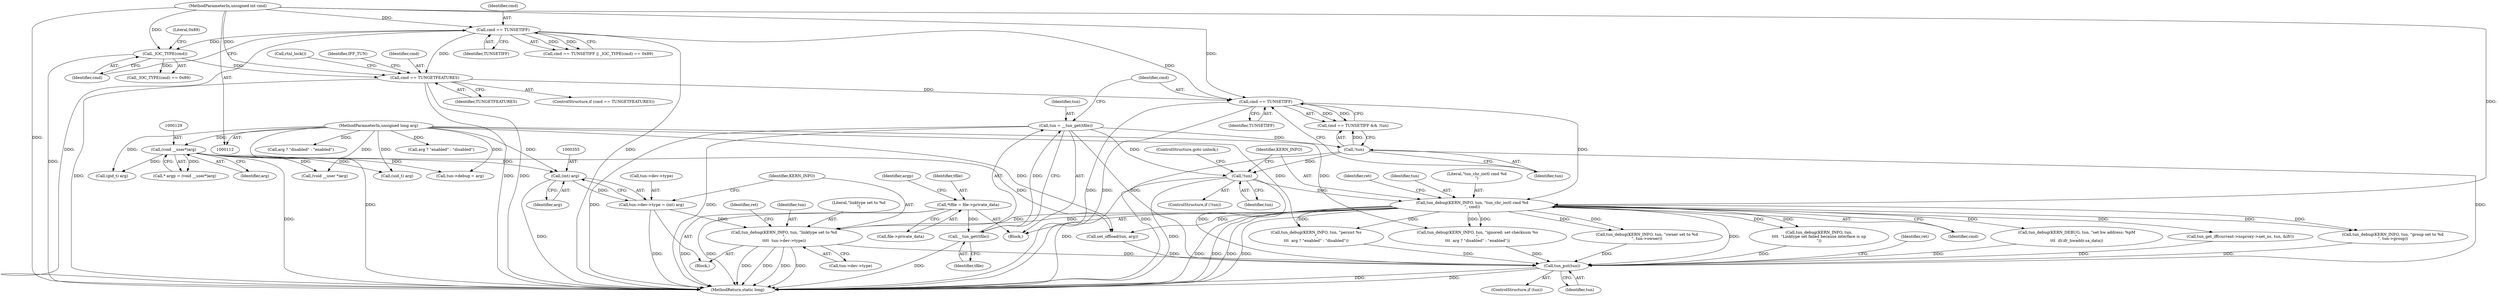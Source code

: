 digraph "0_linux_a117dacde0288f3ec60b6e5bcedae8fa37ee0dfc@pointer" {
"1000357" [label="(Call,tun_debug(KERN_INFO, tun, \"linktype set to %d\n\",\n\t\t\t\t  tun->dev->type))"];
"1000226" [label="(Call,tun_debug(KERN_INFO, tun, \"tun_chr_ioctl cmd %d\n\", cmd))"];
"1000223" [label="(Call,!tun)"];
"1000183" [label="(Call,!tun)"];
"1000174" [label="(Call,tun = __tun_get(tfile))"];
"1000176" [label="(Call,__tun_get(tfile))"];
"1000119" [label="(Call,*tfile = file->private_data)"];
"1000180" [label="(Call,cmd == TUNSETIFF)"];
"1000155" [label="(Call,cmd == TUNGETFEATURES)"];
"1000138" [label="(Call,cmd == TUNSETIFF)"];
"1000114" [label="(MethodParameterIn,unsigned int cmd)"];
"1000142" [label="(Call,_IOC_TYPE(cmd))"];
"1000348" [label="(Call,tun->dev->type = (int) arg)"];
"1000354" [label="(Call,(int) arg)"];
"1000128" [label="(Call,(void __user*)arg)"];
"1000115" [label="(MethodParameterIn,unsigned long arg)"];
"1000632" [label="(Call,tun_put(tun))"];
"1000128" [label="(Call,(void __user*)arg)"];
"1000630" [label="(ControlStructure,if (tun))"];
"1000232" [label="(Identifier,ret)"];
"1000175" [label="(Identifier,tun)"];
"1000230" [label="(Identifier,cmd)"];
"1000338" [label="(Call,tun_debug(KERN_INFO, tun,\n\t\t\t\t  \"Linktype set failed because interface is up\n\"))"];
"1000226" [label="(Call,tun_debug(KERN_INFO, tun, \"tun_chr_ioctl cmd %d\n\", cmd))"];
"1000287" [label="(Call,tun_debug(KERN_INFO, tun, \"persist %s\n\",\n\t\t\t  arg ? \"enabled\" : \"disabled\"))"];
"1000632" [label="(Call,tun_put(tun))"];
"1000349" [label="(Call,tun->dev->type)"];
"1000347" [label="(Block,)"];
"1000227" [label="(Identifier,KERN_INFO)"];
"1000154" [label="(ControlStructure,if (cmd == TUNGETFEATURES))"];
"1000181" [label="(Identifier,cmd)"];
"1000224" [label="(Identifier,tun)"];
"1000177" [label="(Identifier,tfile)"];
"1000139" [label="(Identifier,cmd)"];
"1000127" [label="(Identifier,argp)"];
"1000115" [label="(MethodParameterIn,unsigned long arg)"];
"1000126" [label="(Call,* argp = (void __user*)arg)"];
"1000317" [label="(Call,(gid_t) arg)"];
"1000138" [label="(Call,cmd == TUNSETIFF)"];
"1000114" [label="(MethodParameterIn,unsigned int cmd)"];
"1000358" [label="(Identifier,KERN_INFO)"];
"1000155" [label="(Call,cmd == TUNGETFEATURES)"];
"1000156" [label="(Identifier,cmd)"];
"1000137" [label="(Call,cmd == TUNSETIFF || _IOC_TYPE(cmd) == 0x89)"];
"1000405" [label="(Call,(void __user *)arg)"];
"1000121" [label="(Call,file->private_data)"];
"1000636" [label="(MethodReturn,static long)"];
"1000173" [label="(Call,rtnl_lock())"];
"1000119" [label="(Call,*tfile = file->private_data)"];
"1000268" [label="(Call,arg ? \"disabled\" : \"enabled\")"];
"1000445" [label="(Call,tun_debug(KERN_DEBUG, tun, \"set hw address: %pM\n\",\n\t\t\t  ifr.ifr_hwaddr.sa_data))"];
"1000264" [label="(Call,tun_debug(KERN_INFO, tun, \"ignored: set checksum %s\n\",\n\t\t\t  arg ? \"disabled\" : \"enabled\"))"];
"1000348" [label="(Call,tun->dev->type = (int) arg)"];
"1000182" [label="(Identifier,TUNSETIFF)"];
"1000367" [label="(Identifier,ret)"];
"1000120" [label="(Identifier,tfile)"];
"1000141" [label="(Call,_IOC_TYPE(cmd) == 0x89)"];
"1000228" [label="(Identifier,tun)"];
"1000225" [label="(ControlStructure,goto unlock;)"];
"1000157" [label="(Identifier,TUNGETFEATURES)"];
"1000162" [label="(Identifier,IFF_TUN)"];
"1000354" [label="(Call,(int) arg)"];
"1000635" [label="(Identifier,ret)"];
"1000359" [label="(Identifier,tun)"];
"1000360" [label="(Literal,\"linktype set to %d\n\")"];
"1000117" [label="(Block,)"];
"1000176" [label="(Call,__tun_get(tfile))"];
"1000357" [label="(Call,tun_debug(KERN_INFO, tun, \"linktype set to %d\n\",\n\t\t\t\t  tun->dev->type))"];
"1000174" [label="(Call,tun = __tun_get(tfile))"];
"1000356" [label="(Identifier,arg)"];
"1000223" [label="(Call,!tun)"];
"1000301" [label="(Call,(uid_t) arg)"];
"1000371" [label="(Call,tun->debug = arg)"];
"1000130" [label="(Identifier,arg)"];
"1000304" [label="(Call,tun_debug(KERN_INFO, tun, \"owner set to %d\n\", tun->owner))"];
"1000240" [label="(Call,tun_get_iff(current->nsproxy->net_ns, tun, &ifr))"];
"1000380" [label="(Call,set_offload(tun, arg))"];
"1000142" [label="(Call,_IOC_TYPE(cmd))"];
"1000229" [label="(Literal,\"tun_chr_ioctl cmd %d\n\")"];
"1000143" [label="(Identifier,cmd)"];
"1000320" [label="(Call,tun_debug(KERN_INFO, tun, \"group set to %d\n\", tun->group))"];
"1000291" [label="(Call,arg ? \"enabled\" : \"disabled\")"];
"1000180" [label="(Call,cmd == TUNSETIFF)"];
"1000140" [label="(Identifier,TUNSETIFF)"];
"1000361" [label="(Call,tun->dev->type)"];
"1000179" [label="(Call,cmd == TUNSETIFF && !tun)"];
"1000633" [label="(Identifier,tun)"];
"1000183" [label="(Call,!tun)"];
"1000222" [label="(ControlStructure,if (!tun))"];
"1000184" [label="(Identifier,tun)"];
"1000144" [label="(Literal,0x89)"];
"1000357" -> "1000347"  [label="AST: "];
"1000357" -> "1000361"  [label="CFG: "];
"1000358" -> "1000357"  [label="AST: "];
"1000359" -> "1000357"  [label="AST: "];
"1000360" -> "1000357"  [label="AST: "];
"1000361" -> "1000357"  [label="AST: "];
"1000367" -> "1000357"  [label="CFG: "];
"1000357" -> "1000636"  [label="DDG: "];
"1000357" -> "1000636"  [label="DDG: "];
"1000357" -> "1000636"  [label="DDG: "];
"1000357" -> "1000636"  [label="DDG: "];
"1000226" -> "1000357"  [label="DDG: "];
"1000226" -> "1000357"  [label="DDG: "];
"1000348" -> "1000357"  [label="DDG: "];
"1000357" -> "1000632"  [label="DDG: "];
"1000226" -> "1000117"  [label="AST: "];
"1000226" -> "1000230"  [label="CFG: "];
"1000227" -> "1000226"  [label="AST: "];
"1000228" -> "1000226"  [label="AST: "];
"1000229" -> "1000226"  [label="AST: "];
"1000230" -> "1000226"  [label="AST: "];
"1000232" -> "1000226"  [label="CFG: "];
"1000226" -> "1000636"  [label="DDG: "];
"1000226" -> "1000636"  [label="DDG: "];
"1000226" -> "1000636"  [label="DDG: "];
"1000226" -> "1000636"  [label="DDG: "];
"1000223" -> "1000226"  [label="DDG: "];
"1000180" -> "1000226"  [label="DDG: "];
"1000114" -> "1000226"  [label="DDG: "];
"1000226" -> "1000240"  [label="DDG: "];
"1000226" -> "1000264"  [label="DDG: "];
"1000226" -> "1000264"  [label="DDG: "];
"1000226" -> "1000287"  [label="DDG: "];
"1000226" -> "1000287"  [label="DDG: "];
"1000226" -> "1000304"  [label="DDG: "];
"1000226" -> "1000304"  [label="DDG: "];
"1000226" -> "1000320"  [label="DDG: "];
"1000226" -> "1000320"  [label="DDG: "];
"1000226" -> "1000338"  [label="DDG: "];
"1000226" -> "1000338"  [label="DDG: "];
"1000226" -> "1000380"  [label="DDG: "];
"1000226" -> "1000445"  [label="DDG: "];
"1000226" -> "1000632"  [label="DDG: "];
"1000223" -> "1000222"  [label="AST: "];
"1000223" -> "1000224"  [label="CFG: "];
"1000224" -> "1000223"  [label="AST: "];
"1000225" -> "1000223"  [label="CFG: "];
"1000227" -> "1000223"  [label="CFG: "];
"1000223" -> "1000636"  [label="DDG: "];
"1000223" -> "1000636"  [label="DDG: "];
"1000183" -> "1000223"  [label="DDG: "];
"1000174" -> "1000223"  [label="DDG: "];
"1000223" -> "1000632"  [label="DDG: "];
"1000183" -> "1000179"  [label="AST: "];
"1000183" -> "1000184"  [label="CFG: "];
"1000184" -> "1000183"  [label="AST: "];
"1000179" -> "1000183"  [label="CFG: "];
"1000183" -> "1000636"  [label="DDG: "];
"1000183" -> "1000179"  [label="DDG: "];
"1000174" -> "1000183"  [label="DDG: "];
"1000183" -> "1000632"  [label="DDG: "];
"1000174" -> "1000117"  [label="AST: "];
"1000174" -> "1000176"  [label="CFG: "];
"1000175" -> "1000174"  [label="AST: "];
"1000176" -> "1000174"  [label="AST: "];
"1000181" -> "1000174"  [label="CFG: "];
"1000174" -> "1000636"  [label="DDG: "];
"1000174" -> "1000636"  [label="DDG: "];
"1000176" -> "1000174"  [label="DDG: "];
"1000174" -> "1000632"  [label="DDG: "];
"1000176" -> "1000177"  [label="CFG: "];
"1000177" -> "1000176"  [label="AST: "];
"1000176" -> "1000636"  [label="DDG: "];
"1000119" -> "1000176"  [label="DDG: "];
"1000119" -> "1000117"  [label="AST: "];
"1000119" -> "1000121"  [label="CFG: "];
"1000120" -> "1000119"  [label="AST: "];
"1000121" -> "1000119"  [label="AST: "];
"1000127" -> "1000119"  [label="CFG: "];
"1000119" -> "1000636"  [label="DDG: "];
"1000119" -> "1000636"  [label="DDG: "];
"1000180" -> "1000179"  [label="AST: "];
"1000180" -> "1000182"  [label="CFG: "];
"1000181" -> "1000180"  [label="AST: "];
"1000182" -> "1000180"  [label="AST: "];
"1000184" -> "1000180"  [label="CFG: "];
"1000179" -> "1000180"  [label="CFG: "];
"1000180" -> "1000636"  [label="DDG: "];
"1000180" -> "1000636"  [label="DDG: "];
"1000180" -> "1000179"  [label="DDG: "];
"1000180" -> "1000179"  [label="DDG: "];
"1000155" -> "1000180"  [label="DDG: "];
"1000114" -> "1000180"  [label="DDG: "];
"1000138" -> "1000180"  [label="DDG: "];
"1000155" -> "1000154"  [label="AST: "];
"1000155" -> "1000157"  [label="CFG: "];
"1000156" -> "1000155"  [label="AST: "];
"1000157" -> "1000155"  [label="AST: "];
"1000162" -> "1000155"  [label="CFG: "];
"1000173" -> "1000155"  [label="CFG: "];
"1000155" -> "1000636"  [label="DDG: "];
"1000155" -> "1000636"  [label="DDG: "];
"1000155" -> "1000636"  [label="DDG: "];
"1000138" -> "1000155"  [label="DDG: "];
"1000142" -> "1000155"  [label="DDG: "];
"1000114" -> "1000155"  [label="DDG: "];
"1000138" -> "1000137"  [label="AST: "];
"1000138" -> "1000140"  [label="CFG: "];
"1000139" -> "1000138"  [label="AST: "];
"1000140" -> "1000138"  [label="AST: "];
"1000143" -> "1000138"  [label="CFG: "];
"1000137" -> "1000138"  [label="CFG: "];
"1000138" -> "1000636"  [label="DDG: "];
"1000138" -> "1000636"  [label="DDG: "];
"1000138" -> "1000137"  [label="DDG: "];
"1000138" -> "1000137"  [label="DDG: "];
"1000114" -> "1000138"  [label="DDG: "];
"1000138" -> "1000142"  [label="DDG: "];
"1000114" -> "1000112"  [label="AST: "];
"1000114" -> "1000636"  [label="DDG: "];
"1000114" -> "1000142"  [label="DDG: "];
"1000142" -> "1000141"  [label="AST: "];
"1000142" -> "1000143"  [label="CFG: "];
"1000143" -> "1000142"  [label="AST: "];
"1000144" -> "1000142"  [label="CFG: "];
"1000142" -> "1000636"  [label="DDG: "];
"1000142" -> "1000141"  [label="DDG: "];
"1000348" -> "1000347"  [label="AST: "];
"1000348" -> "1000354"  [label="CFG: "];
"1000349" -> "1000348"  [label="AST: "];
"1000354" -> "1000348"  [label="AST: "];
"1000358" -> "1000348"  [label="CFG: "];
"1000348" -> "1000636"  [label="DDG: "];
"1000354" -> "1000348"  [label="DDG: "];
"1000354" -> "1000356"  [label="CFG: "];
"1000355" -> "1000354"  [label="AST: "];
"1000356" -> "1000354"  [label="AST: "];
"1000354" -> "1000636"  [label="DDG: "];
"1000128" -> "1000354"  [label="DDG: "];
"1000115" -> "1000354"  [label="DDG: "];
"1000128" -> "1000126"  [label="AST: "];
"1000128" -> "1000130"  [label="CFG: "];
"1000129" -> "1000128"  [label="AST: "];
"1000130" -> "1000128"  [label="AST: "];
"1000126" -> "1000128"  [label="CFG: "];
"1000128" -> "1000636"  [label="DDG: "];
"1000128" -> "1000126"  [label="DDG: "];
"1000115" -> "1000128"  [label="DDG: "];
"1000128" -> "1000301"  [label="DDG: "];
"1000128" -> "1000317"  [label="DDG: "];
"1000128" -> "1000371"  [label="DDG: "];
"1000128" -> "1000380"  [label="DDG: "];
"1000128" -> "1000405"  [label="DDG: "];
"1000115" -> "1000112"  [label="AST: "];
"1000115" -> "1000636"  [label="DDG: "];
"1000115" -> "1000264"  [label="DDG: "];
"1000115" -> "1000268"  [label="DDG: "];
"1000115" -> "1000287"  [label="DDG: "];
"1000115" -> "1000291"  [label="DDG: "];
"1000115" -> "1000301"  [label="DDG: "];
"1000115" -> "1000317"  [label="DDG: "];
"1000115" -> "1000371"  [label="DDG: "];
"1000115" -> "1000380"  [label="DDG: "];
"1000115" -> "1000405"  [label="DDG: "];
"1000632" -> "1000630"  [label="AST: "];
"1000632" -> "1000633"  [label="CFG: "];
"1000633" -> "1000632"  [label="AST: "];
"1000635" -> "1000632"  [label="CFG: "];
"1000632" -> "1000636"  [label="DDG: "];
"1000632" -> "1000636"  [label="DDG: "];
"1000287" -> "1000632"  [label="DDG: "];
"1000445" -> "1000632"  [label="DDG: "];
"1000304" -> "1000632"  [label="DDG: "];
"1000264" -> "1000632"  [label="DDG: "];
"1000240" -> "1000632"  [label="DDG: "];
"1000380" -> "1000632"  [label="DDG: "];
"1000338" -> "1000632"  [label="DDG: "];
"1000320" -> "1000632"  [label="DDG: "];
}
